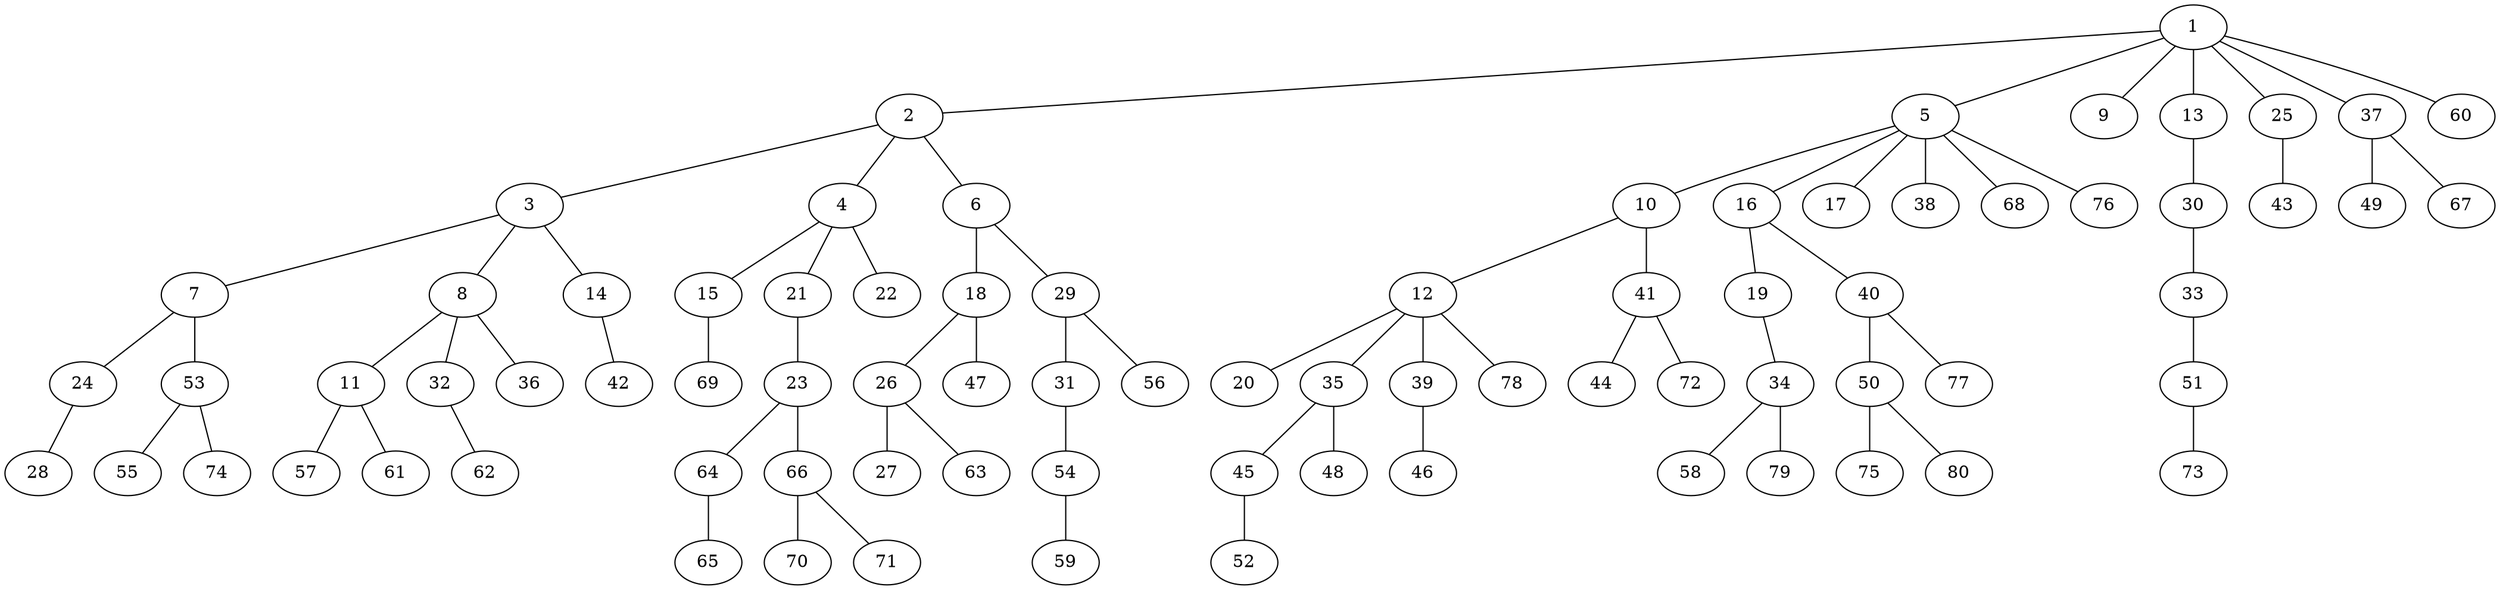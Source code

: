 graph graphname {1--2
1--5
1--9
1--13
1--25
1--37
1--60
2--3
2--4
2--6
3--7
3--8
3--14
4--15
4--21
4--22
5--10
5--16
5--17
5--38
5--68
5--76
6--18
6--29
7--24
7--53
8--11
8--32
8--36
10--12
10--41
11--57
11--61
12--20
12--35
12--39
12--78
13--30
14--42
15--69
16--19
16--40
18--26
18--47
19--34
21--23
23--64
23--66
24--28
25--43
26--27
26--63
29--31
29--56
30--33
31--54
32--62
33--51
34--58
34--79
35--45
35--48
37--49
37--67
39--46
40--50
40--77
41--44
41--72
45--52
50--75
50--80
51--73
53--55
53--74
54--59
64--65
66--70
66--71
}
